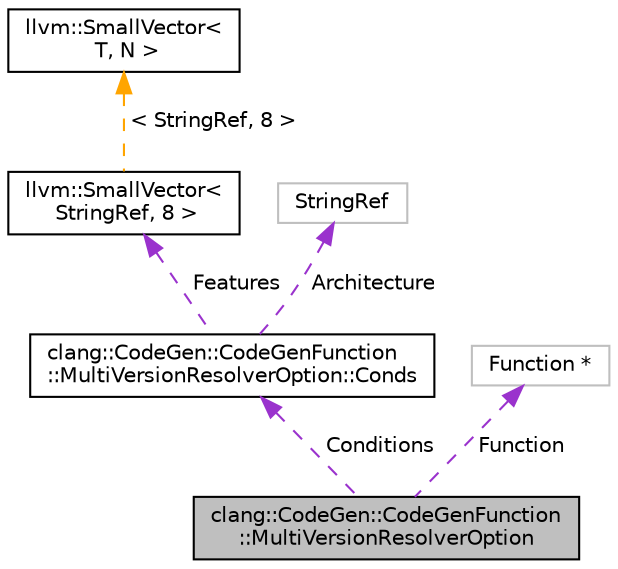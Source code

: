digraph "clang::CodeGen::CodeGenFunction::MultiVersionResolverOption"
{
 // LATEX_PDF_SIZE
  bgcolor="transparent";
  edge [fontname="Helvetica",fontsize="10",labelfontname="Helvetica",labelfontsize="10"];
  node [fontname="Helvetica",fontsize="10",shape=record];
  Node1 [label="clang::CodeGen::CodeGenFunction\l::MultiVersionResolverOption",height=0.2,width=0.4,color="black", fillcolor="grey75", style="filled", fontcolor="black",tooltip=" "];
  Node2 -> Node1 [dir="back",color="darkorchid3",fontsize="10",style="dashed",label=" Conditions" ,fontname="Helvetica"];
  Node2 [label="clang::CodeGen::CodeGenFunction\l::MultiVersionResolverOption::Conds",height=0.2,width=0.4,color="black",URL="$structclang_1_1CodeGen_1_1CodeGenFunction_1_1MultiVersionResolverOption_1_1Conds.html",tooltip=" "];
  Node3 -> Node2 [dir="back",color="darkorchid3",fontsize="10",style="dashed",label=" Features" ,fontname="Helvetica"];
  Node3 [label="llvm::SmallVector\<\l StringRef, 8 \>",height=0.2,width=0.4,color="black",URL="$classllvm_1_1SmallVector.html",tooltip=" "];
  Node4 -> Node3 [dir="back",color="orange",fontsize="10",style="dashed",label=" \< StringRef, 8 \>" ,fontname="Helvetica"];
  Node4 [label="llvm::SmallVector\<\l T, N \>",height=0.2,width=0.4,color="black",URL="$classllvm_1_1SmallVector.html",tooltip=" "];
  Node5 -> Node2 [dir="back",color="darkorchid3",fontsize="10",style="dashed",label=" Architecture" ,fontname="Helvetica"];
  Node5 [label="StringRef",height=0.2,width=0.4,color="grey75",tooltip=" "];
  Node6 -> Node1 [dir="back",color="darkorchid3",fontsize="10",style="dashed",label=" Function" ,fontname="Helvetica"];
  Node6 [label="Function *",height=0.2,width=0.4,color="grey75",tooltip=" "];
}
